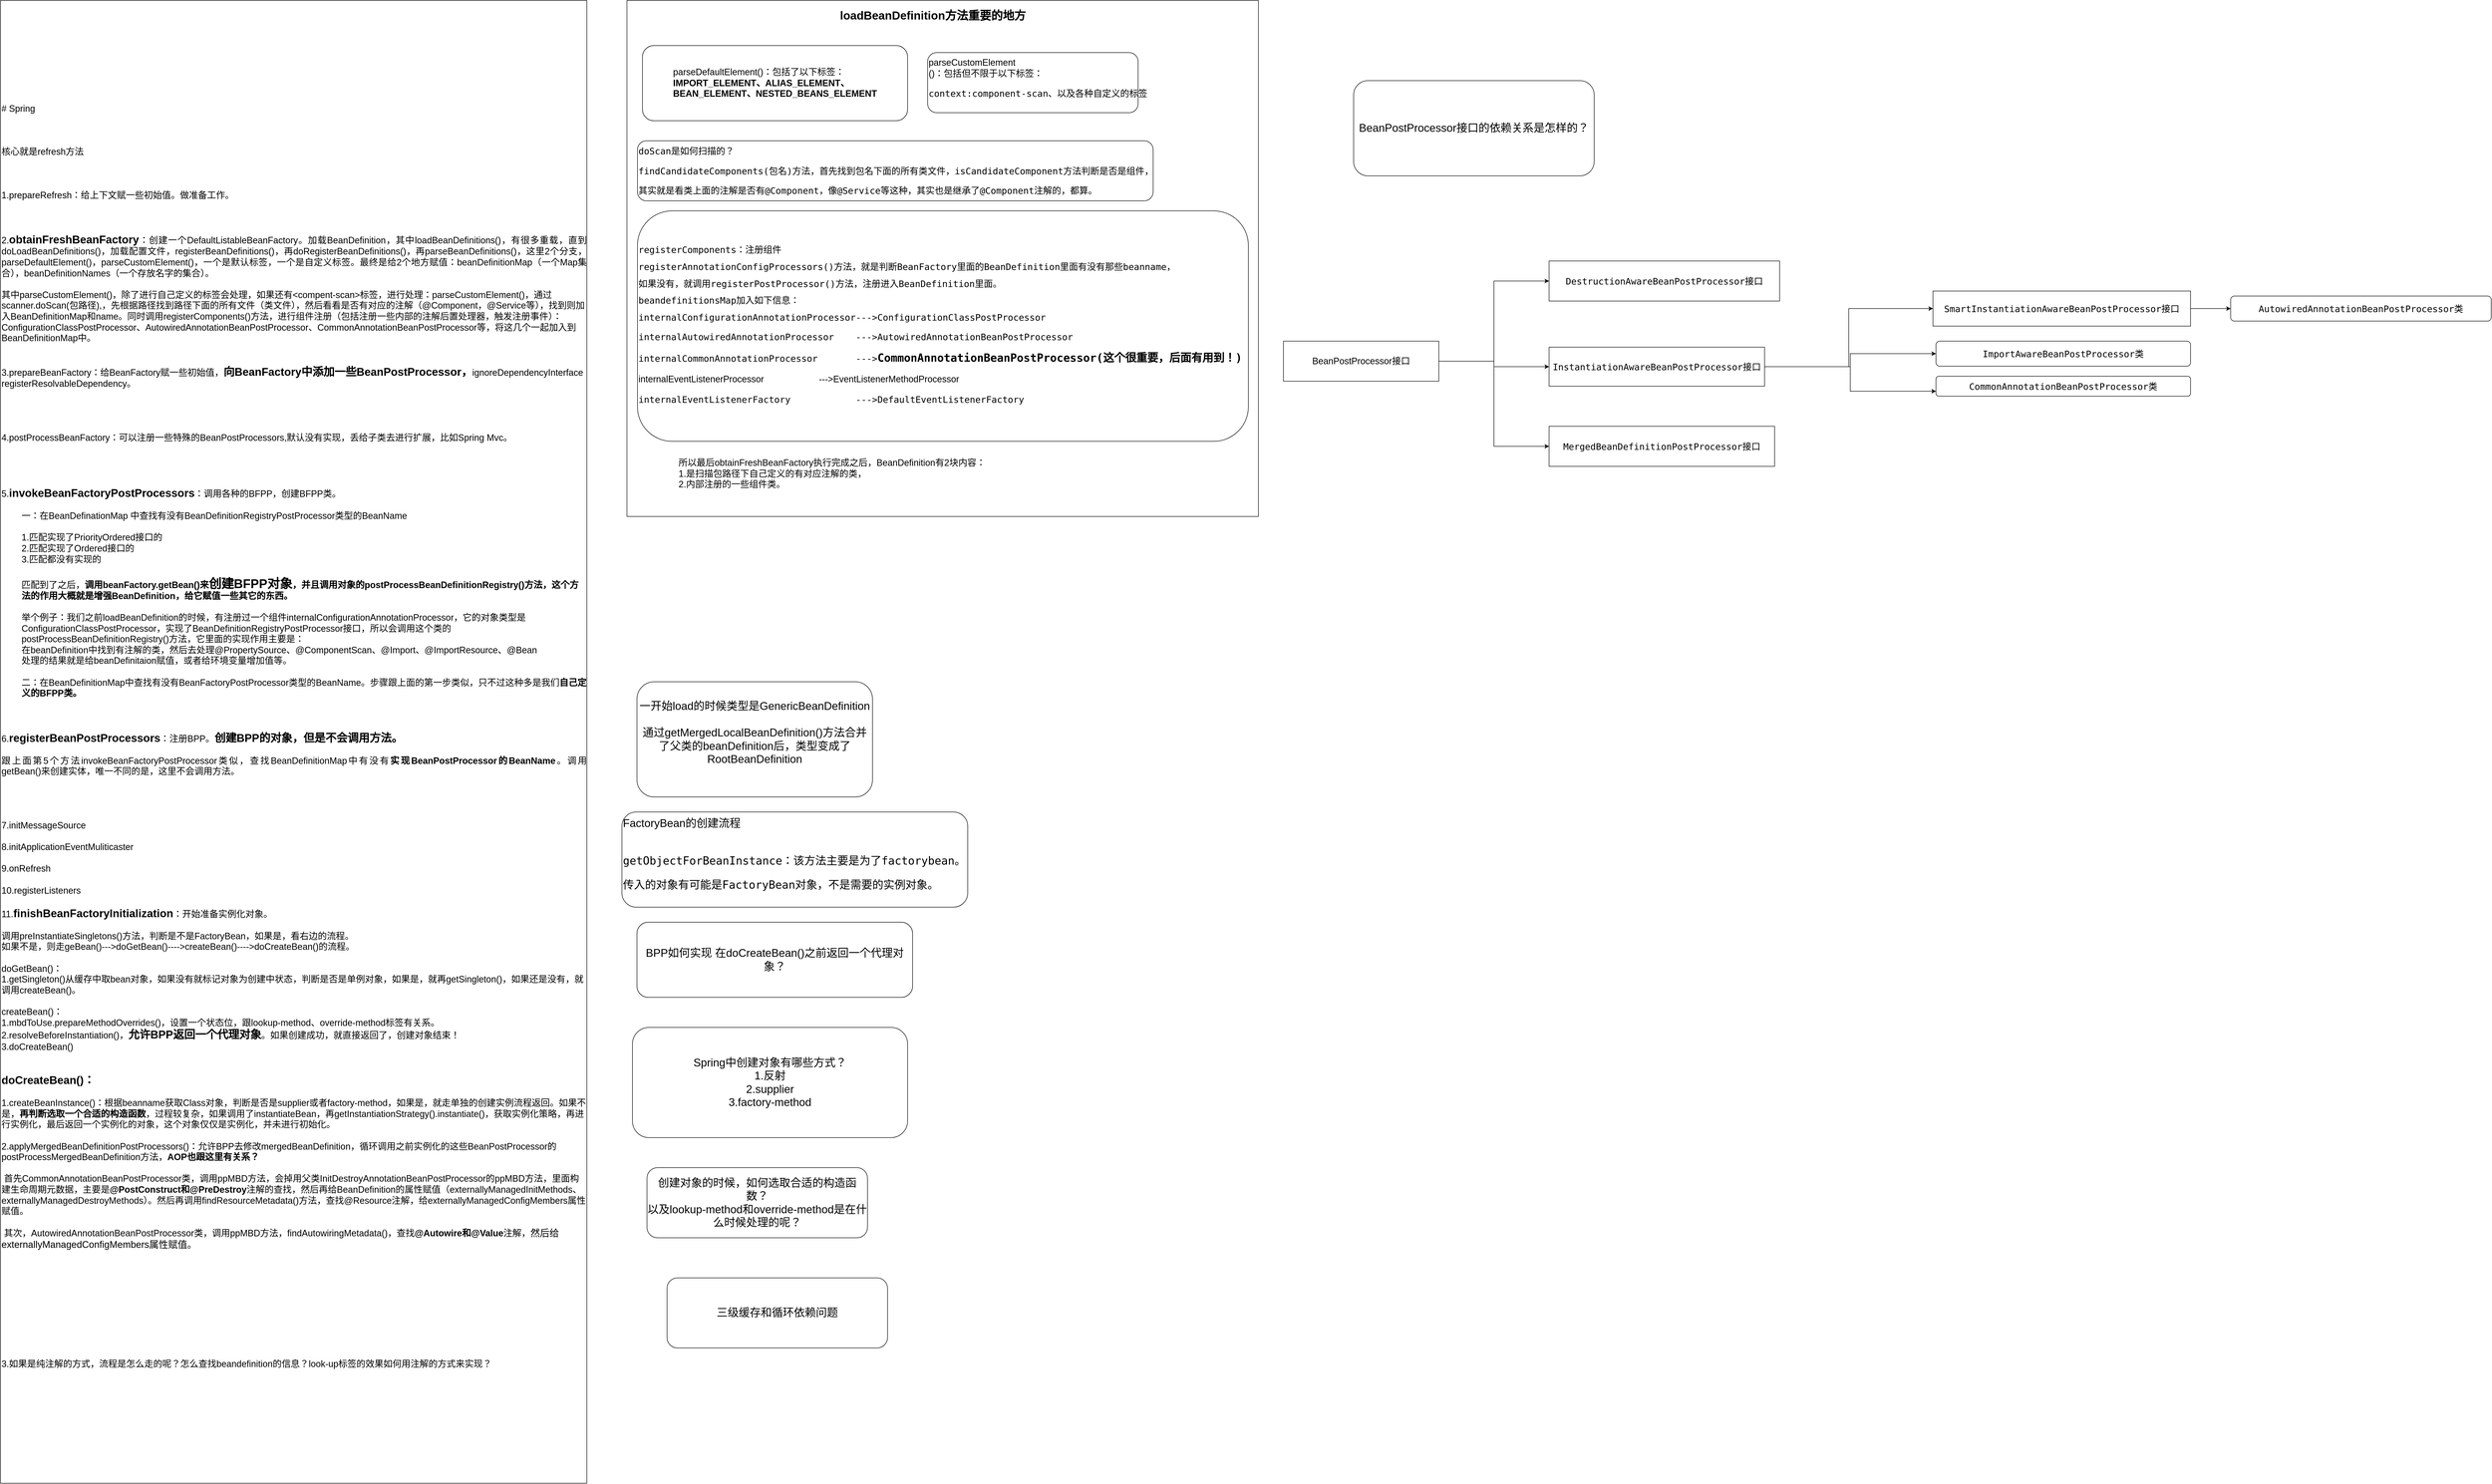 <mxfile version="21.0.10" type="github">
  <diagram name="第 1 页" id="j0T0W_XY4i96COsHRtta">
    <mxGraphModel dx="1434" dy="774" grid="1" gridSize="10" guides="1" tooltips="1" connect="1" arrows="1" fold="1" page="1" pageScale="1" pageWidth="827" pageHeight="1169" math="0" shadow="0">
      <root>
        <mxCell id="0" />
        <mxCell id="1" parent="0" />
        <mxCell id="gD5YT0Y3-eSmoMF3_J99-2" value="一开始load的时候类型是GenericBeanDefinition&lt;br&gt;&lt;br&gt;通过getMergedLocalBeanDefinition()方法合并了父类的beanDefinition后，类型变成了RootBeanDefinition&lt;br&gt;&lt;br&gt;" style="rounded=1;whiteSpace=wrap;html=1;fontSize=22;" parent="1" vertex="1">
          <mxGeometry x="1350" y="1780" width="470" height="230" as="geometry" />
        </mxCell>
        <mxCell id="wJDUlHO4tCs9Kh0-4UFC-2" value="" style="rounded=0;whiteSpace=wrap;html=1;" parent="1" vertex="1">
          <mxGeometry x="1330" y="420" width="1260" height="1030" as="geometry" />
        </mxCell>
        <mxCell id="BxTBeL077zcQ3UxvTALr-2" value="&lt;div style=&quot;text-align: justify; border-color: var(--border-color); font-size: 18px;&quot;&gt;&lt;font style=&quot;border-color: var(--border-color);&quot;&gt;# Spring&lt;/font&gt;&lt;/div&gt;&lt;div style=&quot;text-align: justify; border-color: var(--border-color); font-size: 18px;&quot;&gt;&lt;font style=&quot;border-color: var(--border-color);&quot;&gt;&lt;br style=&quot;border-color: var(--border-color);&quot;&gt;&lt;/font&gt;&lt;/div&gt;&lt;div style=&quot;text-align: justify; border-color: var(--border-color); font-size: 18px;&quot;&gt;&lt;font style=&quot;border-color: var(--border-color);&quot;&gt;&lt;br style=&quot;border-color: var(--border-color);&quot;&gt;&lt;/font&gt;&lt;/div&gt;&lt;div style=&quot;text-align: justify; border-color: var(--border-color); font-size: 18px;&quot;&gt;&lt;font style=&quot;border-color: var(--border-color);&quot;&gt;&lt;br style=&quot;border-color: var(--border-color);&quot;&gt;&lt;/font&gt;&lt;/div&gt;&lt;div style=&quot;text-align: justify; border-color: var(--border-color); font-size: 18px;&quot;&gt;&lt;font style=&quot;border-color: var(--border-color);&quot;&gt;核心就是refresh方法&lt;/font&gt;&lt;/div&gt;&lt;div style=&quot;text-align: justify; border-color: var(--border-color); font-size: 18px;&quot;&gt;&lt;font style=&quot;border-color: var(--border-color);&quot;&gt;&lt;br style=&quot;border-color: var(--border-color);&quot;&gt;&lt;/font&gt;&lt;/div&gt;&lt;div style=&quot;text-align: justify; border-color: var(--border-color); font-size: 18px;&quot;&gt;&lt;font style=&quot;border-color: var(--border-color);&quot;&gt;&lt;br style=&quot;border-color: var(--border-color);&quot;&gt;&lt;/font&gt;&lt;/div&gt;&lt;div style=&quot;text-align: justify; border-color: var(--border-color); font-size: 18px;&quot;&gt;&lt;font style=&quot;border-color: var(--border-color);&quot;&gt;&lt;br style=&quot;border-color: var(--border-color);&quot;&gt;&lt;/font&gt;&lt;/div&gt;&lt;div style=&quot;text-align: justify; border-color: var(--border-color); font-size: 18px;&quot;&gt;&lt;font style=&quot;border-color: var(--border-color);&quot;&gt;1.prepareRefresh：给上下文赋一些初始值。做准备工作。&lt;/font&gt;&lt;/div&gt;&lt;div style=&quot;text-align: justify; border-color: var(--border-color); font-size: 18px;&quot;&gt;&lt;font style=&quot;border-color: var(--border-color);&quot;&gt;&lt;br style=&quot;border-color: var(--border-color);&quot;&gt;&lt;/font&gt;&lt;/div&gt;&lt;div style=&quot;text-align: justify; border-color: var(--border-color); font-size: 18px;&quot;&gt;&lt;font style=&quot;border-color: var(--border-color);&quot;&gt;&lt;br style=&quot;border-color: var(--border-color);&quot;&gt;&lt;/font&gt;&lt;/div&gt;&lt;div style=&quot;text-align: justify; border-color: var(--border-color); font-size: 18px;&quot;&gt;&lt;font style=&quot;border-color: var(--border-color);&quot;&gt;&lt;br style=&quot;border-color: var(--border-color);&quot;&gt;&lt;/font&gt;&lt;/div&gt;&lt;div style=&quot;text-align: justify; border-color: var(--border-color);&quot;&gt;&lt;font style=&quot;border-color: var(--border-color);&quot;&gt;&lt;span style=&quot;font-size: 18px;&quot;&gt;2.&lt;/span&gt;&lt;b style=&quot;&quot;&gt;&lt;font style=&quot;font-size: 22px;&quot;&gt;obtainFreshBeanFactory&lt;/font&gt;&lt;/b&gt;&lt;span style=&quot;font-size: 18px;&quot;&gt;：创建一个DefaultListableBeanFactory。加载BeanDefinition，其中loadBeanDefinitions()，有很多重载，直到doLoadBeanDefinitions()，加载配置文件，registerBeanDefinitions()，再doRegisterBeanDefinitions()，再parseBeanDefinitions()，这里2个分支，parseDefaultElement()，parseCustomElement()，一个是默认标签，一个是自定义标签。最终是给2个地方赋值：beanDefinitionMap（一个Map集合），beanDefinitionNames（一个存放名字的集合）。&lt;/span&gt;&lt;/font&gt;&lt;/div&gt;&lt;div style=&quot;text-align: justify; border-color: var(--border-color); font-size: 18px;&quot;&gt;&lt;font style=&quot;border-color: var(--border-color);&quot;&gt;&lt;br style=&quot;border-color: var(--border-color);&quot;&gt;&lt;/font&gt;&lt;/div&gt;&lt;div style=&quot;border-color: var(--border-color); font-size: 18px;&quot;&gt;&lt;font style=&quot;font-size: 18px; border-color: var(--border-color);&quot;&gt;其中parseCustomElement()，除了进行自己定义的标签会处理，如果还有&amp;lt;compent-scan&amp;gt;标签，进行处理：parseCustomElement()，通过&lt;/font&gt;&lt;span style=&quot;font-size: 18px;&quot;&gt;scanner.doScan(包路径),，先根据路径找到路径下面的所有文件（类文件），然后看看是否有对应的注解（@Component，@Service等），找到则加入BeanDefinitionMap和name。同时调用&lt;/span&gt;&lt;span style=&quot;text-align: left;&quot;&gt;&lt;font style=&quot;font-size: 18px;&quot;&gt;registerComponents()方法，进行&lt;/font&gt;&lt;/span&gt;&lt;font style=&quot;font-size: 18px;&quot;&gt;组件注册（包括注册一些内部的注解后置处理器，触发注册事件）：&lt;/font&gt;ConfigurationClassPostProcessor、AutowiredAnnotationBeanPostProcessor、CommonAnnotationBeanPostProcessor等，将这几个一起加入到BeanDefinitionMap中。&lt;/div&gt;&lt;div style=&quot;border-color: var(--border-color); font-size: 18px;&quot;&gt;&lt;br&gt;&lt;/div&gt;&lt;div style=&quot;border-color: var(--border-color); font-size: 18px;&quot;&gt;&lt;br&gt;&lt;/div&gt;&lt;div style=&quot;border-color: var(--border-color);&quot;&gt;&lt;span style=&quot;font-size: 18px;&quot;&gt;3.&lt;/span&gt;&lt;font style=&quot;&quot;&gt;&lt;span style=&quot;font-size: 18px;&quot;&gt;prepareBeanFactory：给BeanFactory赋一些初始值，&lt;/span&gt;&lt;b style=&quot;&quot;&gt;&lt;font style=&quot;font-size: 22px;&quot;&gt;向BeanFactory中添加一些BeanPostProcessor，&lt;/font&gt;&lt;/b&gt;&lt;/font&gt;&lt;span style=&quot;font-size: 18px;&quot;&gt;ignoreDependencyInterface&lt;/span&gt;&lt;/div&gt;&lt;div style=&quot;border-color: var(--border-color); font-size: 18px;&quot;&gt;&lt;span style=&quot;&quot;&gt; &lt;/span&gt;&lt;span style=&quot;&quot;&gt; &lt;/span&gt;&lt;span style=&quot;&quot;&gt; &lt;/span&gt;&lt;span style=&quot;&quot;&gt; &lt;/span&gt;&lt;span style=&quot;&quot;&gt; &lt;/span&gt;&lt;span style=&quot;&quot;&gt; &lt;/span&gt;&lt;span style=&quot;&quot;&gt; &lt;/span&gt;&lt;span style=&quot;&quot;&gt; &lt;/span&gt;&lt;span style=&quot;&quot;&gt; &lt;/span&gt;&lt;span style=&quot;&quot;&gt; &lt;/span&gt;registerResolvableDependency。&lt;br&gt;&lt;/div&gt;&lt;div style=&quot;border-color: var(--border-color); font-size: 18px;&quot;&gt;&lt;font style=&quot;font-size: 18px;&quot;&gt;&lt;br&gt;&lt;/font&gt;&lt;/div&gt;&lt;div style=&quot;border-color: var(--border-color); font-size: 18px;&quot;&gt;&lt;font style=&quot;font-size: 18px;&quot;&gt;&lt;br&gt;&lt;/font&gt;&lt;/div&gt;&lt;div style=&quot;border-color: var(--border-color); font-size: 18px;&quot;&gt;&lt;font style=&quot;font-size: 18px;&quot;&gt;&lt;br&gt;&lt;/font&gt;&lt;/div&gt;&lt;div style=&quot;border-color: var(--border-color); font-size: 18px;&quot;&gt;&lt;font style=&quot;font-size: 18px;&quot;&gt;&lt;br&gt;&lt;/font&gt;&lt;/div&gt;&lt;div style=&quot;border-color: var(--border-color); font-size: 18px;&quot;&gt;&lt;font style=&quot;font-size: 18px;&quot;&gt;4.postProcessBeanFactory：可以注册一些特殊的BeanPostProcessors,默认没有实现，丢给子类去进行扩展，比如Spring Mvc。&lt;/font&gt;&lt;/div&gt;&lt;div style=&quot;border-color: var(--border-color); font-size: 18px;&quot;&gt;&lt;font style=&quot;font-size: 18px;&quot;&gt;&lt;br&gt;&lt;/font&gt;&lt;/div&gt;&lt;div style=&quot;border-color: var(--border-color); font-size: 18px;&quot;&gt;&lt;font style=&quot;font-size: 18px;&quot;&gt;&lt;br&gt;&lt;/font&gt;&lt;/div&gt;&lt;div style=&quot;border-color: var(--border-color); font-size: 18px;&quot;&gt;&lt;font style=&quot;font-size: 18px;&quot;&gt;&lt;br&gt;&lt;/font&gt;&lt;/div&gt;&lt;div style=&quot;border-color: var(--border-color); font-size: 18px;&quot;&gt;&lt;font style=&quot;font-size: 18px;&quot;&gt;&lt;br&gt;&lt;/font&gt;&lt;/div&gt;&lt;div style=&quot;border-color: var(--border-color);&quot;&gt;&lt;font style=&quot;&quot;&gt;&lt;span style=&quot;font-size: 18px;&quot;&gt;5.&lt;/span&gt;&lt;b style=&quot;&quot;&gt;&lt;font style=&quot;font-size: 22px;&quot;&gt;invokeBeanFactoryPostProcessors&lt;/font&gt;&lt;/b&gt;&lt;span style=&quot;font-size: 18px;&quot;&gt;：调用各种的BFPP，创建BFPP类。&lt;/span&gt;&lt;/font&gt;&lt;/div&gt;&lt;div style=&quot;border-color: var(--border-color); font-size: 18px;&quot;&gt;&lt;font style=&quot;font-size: 18px;&quot;&gt;&lt;br&gt;&lt;/font&gt;&lt;/div&gt;&lt;blockquote style=&quot;margin: 0 0 0 40px; border: none; padding: 0px;&quot;&gt;&lt;div style=&quot;border-color: var(--border-color); font-size: 18px;&quot;&gt;&lt;font style=&quot;font-size: 18px;&quot;&gt;一：在BeanDefinationMap 中查找有没有BeanDefinitionRegistryPostProcessor类型的BeanName&lt;/font&gt;&lt;/div&gt;&lt;div style=&quot;border-color: var(--border-color); font-size: 18px;&quot;&gt;&lt;font style=&quot;font-size: 18px;&quot;&gt;&lt;br&gt;&lt;/font&gt;&lt;/div&gt;&lt;div style=&quot;border-color: var(--border-color); font-size: 18px;&quot;&gt;&lt;font style=&quot;font-size: 18px;&quot;&gt;1.匹配实现了&lt;/font&gt;PriorityOrdered接口的&lt;/div&gt;&lt;div style=&quot;border-color: var(--border-color); font-size: 18px;&quot;&gt;2.匹配实现了Ordered接口的&lt;/div&gt;&lt;div style=&quot;border-color: var(--border-color); font-size: 18px;&quot;&gt;3.匹配都没有实现的&lt;/div&gt;&lt;div style=&quot;border-color: var(--border-color); font-size: 18px;&quot;&gt;&lt;br&gt;&lt;/div&gt;&lt;div style=&quot;border-color: var(--border-color);&quot;&gt;&lt;span style=&quot;font-size: 18px;&quot;&gt;匹配到了之后，&lt;/span&gt;&lt;b style=&quot;&quot;&gt;&lt;span style=&quot;font-size: 18px;&quot;&gt;调用beanFactory.getBean()来&lt;/span&gt;&lt;font style=&quot;font-size: 25px;&quot;&gt;创建BFPP对象&lt;/font&gt;&lt;span style=&quot;font-size: 18px;&quot;&gt;，并且调用对象的postProcessBeanDefinitionRegistry()方法，这个方法的作用大概就是增强BeanDefinition，给它赋值一些其它的东西。&lt;/span&gt;&lt;/b&gt;&lt;/div&gt;&lt;div style=&quot;border-color: var(--border-color); font-size: 18px;&quot;&gt;&lt;font style=&quot;font-size: 18px;&quot;&gt;&lt;br&gt;&lt;/font&gt;&lt;/div&gt;&lt;div style=&quot;border-color: var(--border-color); font-size: 18px;&quot;&gt;&lt;font style=&quot;font-size: 18px;&quot;&gt;举个例子：我们之前loadBeanDefinition的时候，有注册过一个组件&lt;/font&gt;internalConfigurationAnnotationProcessor，它的对象类型是ConfigurationClassPostProcessor，实现了BeanDefinitionRegistryPostProcessor接口，所以会调用这个类的postProcessBeanDefinitionRegistry()方法，它里面的实现作用主要是：&lt;/div&gt;&lt;div style=&quot;border-color: var(--border-color); font-size: 18px;&quot;&gt;在beanDefinition中找到有注解的类，然后去处理@PropertySource、@ComponentScan、@Import、@ImportResource、@Bean&lt;/div&gt;&lt;div style=&quot;border-color: var(--border-color); font-size: 18px;&quot;&gt;处理的结果就是给beanDefinitaion赋值，或者给环境变量增加值等。&lt;/div&gt;&lt;div style=&quot;border-color: var(--border-color); font-size: 18px;&quot;&gt;&lt;br&gt;&lt;/div&gt;&lt;div style=&quot;border-color: var(--border-color); font-size: 18px;&quot;&gt;二：在BeanDefinitionMap中查找有没有BeanFactoryPostProcessor类型的BeanName。步骤跟上面的第一步类似，只不过这种多是我们&lt;b&gt;自己定义的BFPP类。&lt;/b&gt;&lt;/div&gt;&lt;/blockquote&gt;&lt;div style=&quot;border-color: var(--border-color); font-size: 18px;&quot;&gt;&lt;br&gt;&lt;/div&gt;&lt;div style=&quot;text-align: justify; border-color: var(--border-color); font-size: 18px;&quot;&gt;&lt;font style=&quot;border-color: var(--border-color);&quot;&gt;&lt;br style=&quot;border-color: var(--border-color);&quot;&gt;&lt;/font&gt;&lt;/div&gt;&lt;div style=&quot;text-align: justify; border-color: var(--border-color); font-size: 18px;&quot;&gt;&lt;font style=&quot;border-color: var(--border-color);&quot;&gt;&lt;br&gt;&lt;/font&gt;&lt;/div&gt;&lt;div style=&quot;text-align: justify; border-color: var(--border-color);&quot;&gt;&lt;font style=&quot;font-size: 18px; border-color: var(--border-color);&quot;&gt;6.&lt;/font&gt;&lt;b style=&quot;&quot;&gt;&lt;font style=&quot;font-size: 22px;&quot;&gt;registerBeanPostProcessors&lt;/font&gt;&lt;/b&gt;&lt;span style=&quot;font-size: 18px;&quot;&gt;：注册BPP。&lt;/span&gt;&lt;b style=&quot;&quot;&gt;&lt;font style=&quot;font-size: 22px;&quot;&gt;创建BPP的对象，但是不会调用方法。&lt;/font&gt;&lt;/b&gt;&lt;/div&gt;&lt;div style=&quot;text-align: justify; border-color: var(--border-color); font-size: 18px;&quot;&gt;&lt;span style=&quot;&quot;&gt; &lt;/span&gt;&lt;br&gt;&lt;/div&gt;&lt;div style=&quot;text-align: justify; border-color: var(--border-color); font-size: 18px;&quot;&gt;&lt;span style=&quot;&quot;&gt; &lt;/span&gt;&lt;span style=&quot;&quot;&gt; &lt;/span&gt;跟上面第5个方法invokeBeanFactoryPostProcessor类似，查找BeanDefinitionMap中有没有&lt;b&gt;实现BeanPostProcessor的BeanName&lt;/b&gt;。调用getBean()来创建实体，唯一不同的是，这里不会调用方法。&lt;br&gt;&lt;/div&gt;&lt;div style=&quot;text-align: justify; border-color: var(--border-color); font-size: 18px;&quot;&gt;&lt;br&gt;&lt;/div&gt;&lt;div style=&quot;text-align: justify; border-color: var(--border-color); font-size: 18px;&quot;&gt;&lt;br&gt;&lt;/div&gt;&lt;div style=&quot;text-align: justify; border-color: var(--border-color); font-size: 18px;&quot;&gt;&lt;br&gt;&lt;/div&gt;&lt;div style=&quot;text-align: justify; border-color: var(--border-color); font-size: 18px;&quot;&gt;&lt;br&gt;&lt;/div&gt;&lt;div style=&quot;border-color: var(--border-color);&quot;&gt;&lt;span style=&quot;font-size: 18px;&quot;&gt;7.&lt;/span&gt;&lt;span style=&quot;text-align: left;&quot;&gt;&lt;font style=&quot;font-size: 18px;&quot;&gt;initMessageSource&lt;/font&gt;&lt;/span&gt;&lt;/div&gt;&lt;div style=&quot;border-color: var(--border-color);&quot;&gt;&lt;span style=&quot;text-align: left;&quot;&gt;&lt;font style=&quot;font-size: 18px;&quot;&gt;&lt;br&gt;&lt;/font&gt;&lt;/span&gt;&lt;/div&gt;&lt;div style=&quot;border-color: var(--border-color);&quot;&gt;&lt;span style=&quot;text-align: left;&quot;&gt;&lt;font style=&quot;font-size: 18px;&quot;&gt;8.initApplicationEventMuliticaster&lt;/font&gt;&lt;/span&gt;&lt;/div&gt;&lt;div style=&quot;border-color: var(--border-color);&quot;&gt;&lt;span style=&quot;text-align: left;&quot;&gt;&lt;font style=&quot;font-size: 18px;&quot;&gt;&lt;br&gt;&lt;/font&gt;&lt;/span&gt;&lt;/div&gt;&lt;div style=&quot;border-color: var(--border-color);&quot;&gt;&lt;span style=&quot;text-align: left;&quot;&gt;&lt;font style=&quot;font-size: 18px;&quot;&gt;9.onRefresh&lt;/font&gt;&lt;/span&gt;&lt;/div&gt;&lt;div style=&quot;border-color: var(--border-color);&quot;&gt;&lt;span style=&quot;text-align: left;&quot;&gt;&lt;font style=&quot;font-size: 18px;&quot;&gt;&lt;br&gt;&lt;/font&gt;&lt;/span&gt;&lt;/div&gt;&lt;div style=&quot;border-color: var(--border-color);&quot;&gt;&lt;span style=&quot;text-align: left;&quot;&gt;&lt;font style=&quot;font-size: 18px;&quot;&gt;10.registerListeners&lt;/font&gt;&lt;/span&gt;&lt;/div&gt;&lt;div style=&quot;border-color: var(--border-color);&quot;&gt;&lt;span style=&quot;text-align: left;&quot;&gt;&lt;font style=&quot;font-size: 18px;&quot;&gt;&lt;br&gt;&lt;/font&gt;&lt;/span&gt;&lt;/div&gt;&lt;div style=&quot;border-color: var(--border-color);&quot;&gt;&lt;span style=&quot;text-align: left;&quot;&gt;&lt;font style=&quot;&quot;&gt;&lt;span style=&quot;font-size: 18px;&quot;&gt;11.&lt;/span&gt;&lt;b style=&quot;&quot;&gt;&lt;font style=&quot;font-size: 22px;&quot;&gt;finishBeanFactoryInitialization&lt;/font&gt;&lt;/b&gt;&lt;span style=&quot;font-size: 18px;&quot;&gt;：开始准备实例化对象。&lt;/span&gt;&lt;/font&gt;&lt;/span&gt;&lt;/div&gt;&lt;div style=&quot;border-color: var(--border-color);&quot;&gt;&lt;span style=&quot;text-align: left;&quot;&gt;&lt;font style=&quot;&quot;&gt;&lt;span style=&quot;font-size: 18px;&quot;&gt;&lt;br&gt;&lt;/span&gt;&lt;/font&gt;&lt;/span&gt;&lt;/div&gt;&lt;div style=&quot;border-color: var(--border-color);&quot;&gt;&lt;span style=&quot;text-align: left;&quot;&gt;&lt;font style=&quot;&quot;&gt;&lt;span style=&quot;font-size: 18px;&quot;&gt;&lt;span style=&quot;&quot;&gt; &lt;/span&gt;&lt;span style=&quot;&quot;&gt; &lt;/span&gt;调用preInstantiateSingletons()方法，判断是不是FactoryBean，如果是，看右边的流程。&lt;br&gt;&lt;/span&gt;&lt;/font&gt;&lt;/span&gt;&lt;/div&gt;&lt;div style=&quot;border-color: var(--border-color);&quot;&gt;&lt;span style=&quot;text-align: left;&quot;&gt;&lt;font style=&quot;&quot;&gt;&lt;span style=&quot;font-size: 18px;&quot;&gt;&lt;span style=&quot;&quot;&gt; &lt;/span&gt;如果不是，则走geBean()---&amp;gt;doGetBean()----&amp;gt;createBean()----&amp;gt;doCreateBean()的流程。&lt;br&gt;&lt;/span&gt;&lt;/font&gt;&lt;/span&gt;&lt;/div&gt;&lt;div style=&quot;border-color: var(--border-color);&quot;&gt;&lt;span style=&quot;text-align: left;&quot;&gt;&lt;font style=&quot;&quot;&gt;&lt;span style=&quot;font-size: 18px;&quot;&gt;&lt;br&gt;&lt;/span&gt;&lt;/font&gt;&lt;/span&gt;&lt;/div&gt;&lt;div style=&quot;border-color: var(--border-color);&quot;&gt;&lt;span style=&quot;text-align: left;&quot;&gt;&lt;font style=&quot;&quot;&gt;&lt;span style=&quot;font-size: 18px;&quot;&gt;&lt;span style=&quot;&quot;&gt; &lt;/span&gt;&lt;span style=&quot;&quot;&gt; &lt;/span&gt;doGetBean()：&lt;br&gt;&lt;/span&gt;&lt;/font&gt;&lt;/span&gt;&lt;/div&gt;&lt;div style=&quot;border-color: var(--border-color);&quot;&gt;&lt;span style=&quot;text-align: left;&quot;&gt;&lt;font style=&quot;&quot;&gt;&lt;span style=&quot;font-size: 18px;&quot;&gt;&lt;span style=&quot;&quot;&gt; &lt;/span&gt;&lt;span style=&quot;&quot;&gt; &lt;/span&gt;1.getSingleton()从缓存中取bean对象，如果没有就标记对象为创建中状态，判断是否是单例对象，如果是，就再getSingleton()，如果还是没有，就调用createBean()。&lt;br&gt;&lt;/span&gt;&lt;/font&gt;&lt;/span&gt;&lt;/div&gt;&lt;div style=&quot;border-color: var(--border-color);&quot;&gt;&lt;span style=&quot;text-align: left;&quot;&gt;&lt;font style=&quot;&quot;&gt;&lt;span style=&quot;font-size: 18px;&quot;&gt;&lt;br&gt;&lt;/span&gt;&lt;/font&gt;&lt;/span&gt;&lt;/div&gt;&lt;div style=&quot;border-color: var(--border-color);&quot;&gt;&lt;span style=&quot;text-align: left;&quot;&gt;&lt;font style=&quot;&quot;&gt;&lt;span style=&quot;font-size: 18px;&quot;&gt;&lt;span style=&quot;&quot;&gt; &lt;/span&gt;createBean()：&lt;br&gt;&lt;/span&gt;&lt;/font&gt;&lt;/span&gt;&lt;/div&gt;&lt;div style=&quot;border-color: var(--border-color);&quot;&gt;&lt;span style=&quot;text-align: left;&quot;&gt;&lt;font style=&quot;&quot;&gt;&lt;span style=&quot;font-size: 18px;&quot;&gt;&lt;span style=&quot;&quot;&gt; &lt;/span&gt;1.mbdToUse.prepareMethodOverrides()，设置一个状态位，跟lookup-method、override-method标签有关系。&lt;br&gt;&lt;/span&gt;&lt;/font&gt;&lt;/span&gt;&lt;/div&gt;&lt;div style=&quot;border-color: var(--border-color);&quot;&gt;&lt;span style=&quot;text-align: left;&quot;&gt;&lt;font style=&quot;&quot;&gt;&lt;span style=&quot;font-size: 18px;&quot;&gt; &lt;/span&gt;&lt;span style=&quot;font-size: 18px;&quot;&gt;2.resolveBeforeInstantiation()，&lt;/span&gt;&lt;b style=&quot;&quot;&gt;&lt;font style=&quot;font-size: 22px;&quot;&gt;允许BPP返回一个代理对象&lt;/font&gt;&lt;/b&gt;&lt;span style=&quot;font-size: 18px;&quot;&gt;。如果创建成功，就直接返回了，创建对象结束！&lt;/span&gt;&lt;br&gt;&lt;/font&gt;&lt;/span&gt;&lt;/div&gt;&lt;div style=&quot;border-color: var(--border-color);&quot;&gt;&lt;span style=&quot;text-align: left;&quot;&gt;&lt;font style=&quot;&quot;&gt;&lt;span style=&quot;font-size: 18px;&quot;&gt;&lt;span style=&quot;&quot;&gt; &lt;/span&gt;3.doCreateBean()&lt;br&gt;&lt;/span&gt;&lt;/font&gt;&lt;/span&gt;&lt;/div&gt;&lt;div style=&quot;border-color: var(--border-color);&quot;&gt;&lt;span style=&quot;text-align: left;&quot;&gt;&lt;font style=&quot;&quot;&gt;&lt;span style=&quot;font-size: 18px;&quot;&gt;&lt;br&gt;&lt;/span&gt;&lt;/font&gt;&lt;/span&gt;&lt;/div&gt;&lt;div style=&quot;border-color: var(--border-color);&quot;&gt;&lt;span style=&quot;text-align: left;&quot;&gt;&lt;font style=&quot;&quot;&gt;&lt;span style=&quot;font-size: 18px;&quot;&gt;&lt;br&gt;&lt;/span&gt;&lt;/font&gt;&lt;/span&gt;&lt;/div&gt;&lt;div style=&quot;border-color: var(--border-color);&quot;&gt;&lt;span style=&quot;text-align: left;&quot;&gt;&lt;font style=&quot;&quot;&gt;&lt;span style=&quot;font-size: 18px;&quot;&gt; &lt;/span&gt;&lt;b style=&quot;&quot;&gt;&lt;font style=&quot;font-size: 22px;&quot;&gt;doCreateBean()：&lt;/font&gt;&lt;/b&gt;&lt;br&gt;&lt;/font&gt;&lt;/span&gt;&lt;/div&gt;&lt;div style=&quot;border-color: var(--border-color);&quot;&gt;&lt;span style=&quot;text-align: left;&quot;&gt;&lt;font style=&quot;&quot;&gt;&lt;span style=&quot;font-size: 18px;&quot;&gt;&lt;br&gt;&lt;/span&gt;&lt;/font&gt;&lt;/span&gt;&lt;/div&gt;&lt;div style=&quot;border-color: var(--border-color);&quot;&gt;&lt;span style=&quot;text-align: left;&quot;&gt;&lt;font style=&quot;&quot;&gt;&lt;span style=&quot;font-size: 18px;&quot;&gt;&lt;span style=&quot;&quot;&gt; &lt;/span&gt;1.createBeanInstance()：根据beanname获取Class对象，判断是否是supplier或者factory-method，如果是，就走单独的创建实例流程返回。如果不是，&lt;b&gt;再判断选取一个合适的构造函数&lt;/b&gt;，过程较复杂，如果调用了instantiateBean，再getInstantiationStrategy().instantiate()，获取实例化策略，再进行实例化，最后返回一个实例化的对象，这个对象仅仅是实例化，并未进行初始化。&lt;/span&gt;&lt;/font&gt;&lt;/span&gt;&lt;span style=&quot;text-align: left;&quot;&gt;&lt;font style=&quot;&quot;&gt;&lt;span style=&quot;font-size: 18px;&quot;&gt;&lt;br&gt;&lt;/span&gt;&lt;/font&gt;&lt;/span&gt;&lt;/div&gt;&lt;div style=&quot;text-align: justify; border-color: var(--border-color); font-size: 18px;&quot;&gt;&lt;font style=&quot;border-color: var(--border-color);&quot;&gt;&lt;br&gt;&lt;/font&gt;&lt;/div&gt;&lt;div style=&quot;border-color: var(--border-color);&quot;&gt;&lt;span style=&quot;font-size: 18px;&quot;&gt;&lt;font style=&quot;border-color: var(--border-color);&quot;&gt;2.&lt;/font&gt;applyMergedBeanDefinitionPostProcessors()：&lt;/span&gt;&lt;font style=&quot;font-size: 18px;&quot;&gt;允许BPP去修改mergedBeanDefinition，&lt;/font&gt;&lt;font style=&quot;font-size: 18px; background-color: initial; border-color: var(--border-color);&quot;&gt;循环调用之前实例化的这些BeanPostProcessor的&lt;/font&gt;&lt;span style=&quot;font-size: 18px; background-color: initial;&quot;&gt;postProcessMergedBeanDefinition方法，&lt;b&gt;AOP也跟这里有关系？&lt;/b&gt;&lt;/span&gt;&lt;/div&gt;&lt;div style=&quot;border-color: var(--border-color);&quot;&gt;&lt;span style=&quot;font-size: 18px; background-color: initial;&quot;&gt;&amp;nbsp;&lt;/span&gt;&lt;/div&gt;&lt;div style=&quot;border-color: var(--border-color); font-size: 18px;&quot;&gt;&lt;span style=&quot;&quot;&gt;	&lt;/span&gt;&lt;span style=&quot;&quot;&gt;	&lt;/span&gt;&lt;span style=&quot;&quot;&gt;	&lt;/span&gt;&lt;span style=&quot;&quot;&gt;	&lt;/span&gt;&lt;span style=&quot;&quot;&gt;	&lt;/span&gt;&lt;span style=&quot;&quot;&gt;	&lt;/span&gt;&lt;span style=&quot;white-space: pre;&quot;&gt;	&lt;/span&gt;首先CommonAnnotationBeanPostProcessor类，调用ppMBD方法，会掉用父类InitDestroyAnnotationBeanPostProcessor的ppMBD方法，里面构建生命周期元数据，主要是&lt;b&gt;@PostConstruct和@PreDestroy&lt;/b&gt;注解的查找，然后再给BeanDefinition的属性赋值（externallyManagedInitMethods、externallyManagedDestroyMethods）。然后再调用findResourceMetadata()方法，查找@Resource注解，给externallyManagedConfigMembers属性赋值。&lt;span style=&quot;font-size: 18px; background-color: initial;&quot;&gt;&lt;br&gt;&lt;/span&gt;&lt;/div&gt;&lt;div style=&quot;border-color: var(--border-color); font-size: 18px;&quot;&gt;&lt;span style=&quot;background-color: initial;&quot;&gt;&lt;br&gt;&lt;/span&gt;&lt;/div&gt;&lt;div style=&quot;border-color: var(--border-color); font-size: 18px;&quot;&gt;&lt;span style=&quot;background-color: initial;&quot;&gt;&lt;span style=&quot;white-space: pre;&quot;&gt;	&lt;/span&gt;其次，AutowiredAnnotationBeanPostProcessor类，调用ppMBD方法，findAutowiringMetadata()，查找&lt;b&gt;@Autowire和@Value&lt;/b&gt;注解，&lt;/span&gt;&lt;font style=&quot;font-size: 19px; background-color: initial;&quot;&gt;然后给&lt;/font&gt;&lt;br&gt;&lt;/div&gt;&lt;font style=&quot;font-size: 19px;&quot;&gt;externallyManagedConfigMembers属性赋值。&lt;/font&gt;&lt;br&gt;&lt;div style=&quot;text-align: justify; border-color: var(--border-color); font-size: 18px;&quot;&gt;&lt;font style=&quot;border-color: var(--border-color);&quot;&gt;&lt;br style=&quot;border-color: var(--border-color);&quot;&gt;&lt;/font&gt;&lt;/div&gt;&lt;div style=&quot;text-align: justify; border-color: var(--border-color); font-size: 18px;&quot;&gt;&lt;font style=&quot;border-color: var(--border-color);&quot;&gt;&lt;br style=&quot;border-color: var(--border-color);&quot;&gt;&lt;/font&gt;&lt;/div&gt;&lt;div style=&quot;text-align: justify; border-color: var(--border-color); font-size: 18px;&quot;&gt;&lt;font style=&quot;border-color: var(--border-color);&quot;&gt;&lt;br&gt;&lt;/font&gt;&lt;/div&gt;&lt;div style=&quot;text-align: justify; border-color: var(--border-color); font-size: 18px;&quot;&gt;&lt;font style=&quot;border-color: var(--border-color);&quot;&gt;&lt;br&gt;&lt;/font&gt;&lt;/div&gt;&lt;div style=&quot;text-align: justify; border-color: var(--border-color); font-size: 18px;&quot;&gt;&lt;font style=&quot;border-color: var(--border-color);&quot;&gt;&lt;br&gt;&lt;/font&gt;&lt;/div&gt;&lt;div style=&quot;text-align: justify; border-color: var(--border-color); font-size: 18px;&quot;&gt;&lt;font style=&quot;border-color: var(--border-color);&quot;&gt;&lt;br&gt;&lt;/font&gt;&lt;/div&gt;&lt;div style=&quot;text-align: justify; border-color: var(--border-color); font-size: 18px;&quot;&gt;&lt;font style=&quot;border-color: var(--border-color);&quot;&gt;&lt;br&gt;&lt;/font&gt;&lt;/div&gt;&lt;div style=&quot;text-align: justify; border-color: var(--border-color); font-size: 18px;&quot;&gt;&lt;font style=&quot;border-color: var(--border-color);&quot;&gt;&lt;br&gt;&lt;/font&gt;&lt;/div&gt;&lt;div style=&quot;text-align: justify; border-color: var(--border-color); font-size: 18px;&quot;&gt;&lt;font style=&quot;border-color: var(--border-color);&quot;&gt;&lt;br&gt;&lt;/font&gt;&lt;/div&gt;&lt;div style=&quot;text-align: justify; border-color: var(--border-color); font-size: 18px;&quot;&gt;&lt;font style=&quot;border-color: var(--border-color);&quot;&gt;&lt;br&gt;&lt;/font&gt;&lt;/div&gt;&lt;div style=&quot;text-align: justify; border-color: var(--border-color); font-size: 18px;&quot;&gt;&lt;font style=&quot;border-color: var(--border-color);&quot;&gt;3.如果是纯注解的方式，流程是怎么走的呢？怎么查找beandefinition的信息？look-up标签的效果如何用注解的方式来实现？&lt;/font&gt;&lt;/div&gt;&lt;div style=&quot;text-align: justify; border-color: var(--border-color); font-size: 18px;&quot;&gt;&lt;br style=&quot;border-color: var(--border-color);&quot;&gt;&lt;/div&gt;" style="rounded=0;whiteSpace=wrap;html=1;align=left;" parent="1" vertex="1">
          <mxGeometry x="80" y="420" width="1170" height="2960" as="geometry" />
        </mxCell>
        <mxCell id="3Tz9ayiB8aLOj15XIJGB-1" value="&lt;div style=&quot;text-align: left;&quot;&gt;&lt;span style=&quot;font-size: 18px; background-color: initial;&quot;&gt;parseDefaultElement()：包括了以下标签：&lt;/span&gt;&lt;/div&gt;&lt;div style=&quot;text-align: left;&quot;&gt;&lt;b&gt;&lt;span style=&quot;font-size: 18px; background-color: initial;&quot;&gt;IMPORT_ELEMENT、&lt;/span&gt;&lt;span style=&quot;font-size: 18px; background-color: initial;&quot;&gt;ALIAS_ELEMENT、&lt;/span&gt;&lt;/b&gt;&lt;/div&gt;&lt;div style=&quot;text-align: left;&quot;&gt;&lt;b&gt;&lt;span style=&quot;font-size: 18px; background-color: initial;&quot;&gt;BEAN_ELEMENT、&lt;/span&gt;&lt;span style=&quot;font-size: 18px; background-color: initial;&quot;&gt;NESTED_BEANS_ELEMENT&lt;/span&gt;&lt;/b&gt;&lt;/div&gt;" style="rounded=1;whiteSpace=wrap;html=1;" parent="1" vertex="1">
          <mxGeometry x="1361" y="510" width="529" height="150" as="geometry" />
        </mxCell>
        <mxCell id="3Tz9ayiB8aLOj15XIJGB-2" value="&lt;pre style=&quot;font-size: 18px;&quot;&gt;&lt;font style=&quot;font-size: 18px;&quot;&gt;doScan是如何扫描的？&lt;/font&gt;&lt;/pre&gt;&lt;pre style=&quot;font-size: 18px;&quot;&gt;&lt;font style=&quot;font-size: 18px;&quot;&gt;findCandidateComponents(包名)方法，&lt;/font&gt;首先找到包名下面的所有类文件，isCandidateComponent方法判断是否是组件，&lt;/pre&gt;&lt;pre style=&quot;font-size: 18px;&quot;&gt;其实就是看类上面的注解是否有@Component，像@Service等这种，其实也是继承了@Component注解的，都算。&lt;/pre&gt;" style="rounded=1;whiteSpace=wrap;html=1;align=left;" parent="1" vertex="1">
          <mxGeometry x="1351" y="700" width="1029" height="120" as="geometry" />
        </mxCell>
        <mxCell id="3Tz9ayiB8aLOj15XIJGB-3" value="&lt;pre style=&quot;&quot;&gt;&lt;font style=&quot;font-size: 18px;&quot;&gt;registerComponents：注册组件&lt;/font&gt;&lt;/pre&gt;&lt;pre style=&quot;&quot;&gt;&lt;pre style=&quot;&quot;&gt;&lt;font style=&quot;font-size: 18px;&quot;&gt;registerAnnotationConfigProcessors()方法，就是判断BeanFactory里面的BeanDefinition里面有没有那些beanname，&lt;/font&gt;&lt;/pre&gt;&lt;pre style=&quot;&quot;&gt;&lt;font style=&quot;font-size: 18px;&quot;&gt;如果没有，就调用registerPostProcessor()方法，注册进入BeanDefinition里面。&lt;/font&gt;&lt;/pre&gt;&lt;pre style=&quot;&quot;&gt;&lt;font style=&quot;font-size: 18px;&quot;&gt;beandefinitionsMap加入如下信息：&lt;/font&gt;&lt;/pre&gt;&lt;pre style=&quot;&quot;&gt;&lt;font style=&quot;&quot;&gt;&lt;font style=&quot;font-size: 18px;&quot;&gt;internalConfigurationAnnotationProcessor---&amp;gt;ConfigurationClassPostProcessor&lt;/font&gt;&lt;br&gt;&lt;/font&gt;&lt;/pre&gt;&lt;pre style=&quot;&quot;&gt;&lt;pre style=&quot;font-size: 18px;&quot;&gt;&lt;font style=&quot;font-size: 18px;&quot;&gt;internalAutowiredAnnotationProcessor    ---&amp;gt;&lt;/font&gt;&lt;font style=&quot;font-size: 18px;&quot;&gt;AutowiredAnnotationBeanPostProcessor&lt;/font&gt;&lt;span style=&quot;font-size: 13px;&quot;&gt;    &lt;/span&gt;&lt;/pre&gt;&lt;pre style=&quot;&quot;&gt;&lt;pre style=&quot;&quot;&gt;&lt;span style=&quot;font-size: 18px;&quot;&gt;internalCommonAnnotationProcessor       ---&amp;gt;&lt;/span&gt;&lt;b style=&quot;&quot;&gt;&lt;font style=&quot;font-size: 22px;&quot;&gt;CommonAnnotationBeanPostProcessor(这个很重要，后面有用到！)&lt;/font&gt;&lt;/b&gt;&lt;/pre&gt;&lt;pre style=&quot;font-size: 18px;&quot;&gt;&lt;pre style=&quot;&quot;&gt;&lt;span style=&quot;background-color: initial; font-family: Helvetica; white-space: normal;&quot;&gt;internalEventListenerProcessor&amp;nbsp; &amp;nbsp; &amp;nbsp; &amp;nbsp; &amp;nbsp; &amp;nbsp; &amp;nbsp; &amp;nbsp; &amp;nbsp; &amp;nbsp; &amp;nbsp; ---&amp;gt;EventListenerMethodProcessor&lt;/span&gt;&lt;br&gt;&lt;/pre&gt;&lt;pre style=&quot;&quot;&gt;internalEventListenerFactory            ---&amp;gt;DefaultEventListenerFactory&lt;/pre&gt;&lt;/pre&gt;&lt;/pre&gt;&lt;/pre&gt;&lt;/pre&gt;" style="rounded=1;whiteSpace=wrap;html=1;align=left;" parent="1" vertex="1">
          <mxGeometry x="1351" y="840" width="1219" height="460" as="geometry" />
        </mxCell>
        <mxCell id="3Tz9ayiB8aLOj15XIJGB-4" value="&lt;font style=&quot;font-size: 18px;&quot;&gt;parseCustomElement&lt;/font&gt;&lt;div style=&quot;font-size: 18px;&quot;&gt;&lt;font style=&quot;font-size: 18px;&quot;&gt;()：包括但不限于以下标签：&lt;/font&gt;&lt;/div&gt;&lt;div style=&quot;font-size: 18px;&quot;&gt;&lt;pre style=&quot;&quot;&gt;&lt;font style=&quot;font-size: 18px;&quot;&gt;context:component-scan、以及各种自定义的标签&lt;/font&gt;&lt;/pre&gt;&lt;/div&gt;" style="rounded=1;whiteSpace=wrap;html=1;align=left;" parent="1" vertex="1">
          <mxGeometry x="1930" y="524" width="420" height="120" as="geometry" />
        </mxCell>
        <mxCell id="wJDUlHO4tCs9Kh0-4UFC-3" value="&lt;b&gt;loadBeanDefinition方法重要的地方&lt;/b&gt;" style="text;html=1;strokeColor=none;fillColor=none;align=center;verticalAlign=middle;whiteSpace=wrap;rounded=0;fontSize=23;" parent="1" vertex="1">
          <mxGeometry x="1731" y="440" width="419" height="20" as="geometry" />
        </mxCell>
        <mxCell id="wJDUlHO4tCs9Kh0-4UFC-4" value="&lt;font style=&quot;font-size: 18px;&quot;&gt;所以最后obtainFreshBeanFactory执行完成之后，BeanDefinition有2块内容：&lt;br&gt;1.是扫描包路径下自己定义的有对应注解的类，&lt;br&gt;&lt;div style=&quot;&quot;&gt;&lt;span style=&quot;background-color: initial;&quot;&gt;2.内部注册的一些组件类。&lt;/span&gt;&lt;/div&gt;&lt;/font&gt;" style="text;html=1;strokeColor=none;fillColor=none;align=left;verticalAlign=middle;whiteSpace=wrap;rounded=0;" parent="1" vertex="1">
          <mxGeometry x="1431" y="1320" width="680" height="90" as="geometry" />
        </mxCell>
        <mxCell id="gD5YT0Y3-eSmoMF3_J99-1" value="BeanPostProcessor接口的依赖关系是怎样的？" style="rounded=1;whiteSpace=wrap;html=1;fontSize=22;" parent="1" vertex="1">
          <mxGeometry x="2780" y="580" width="480" height="190" as="geometry" />
        </mxCell>
        <mxCell id="gD5YT0Y3-eSmoMF3_J99-4" value="FactoryBean的创建流程&lt;br&gt;&lt;br&gt;&lt;pre style=&quot;&quot;&gt;getObjectForBeanInstance：该方法主要是为了factorybean。&lt;/pre&gt;&lt;pre style=&quot;&quot;&gt;传入的对象有可能是FactoryBean对象，不是需要的实例对象。&lt;/pre&gt;" style="rounded=1;whiteSpace=wrap;html=1;fontSize=22;align=left;" parent="1" vertex="1">
          <mxGeometry x="1320" y="2040" width="690" height="190" as="geometry" />
        </mxCell>
        <mxCell id="gD5YT0Y3-eSmoMF3_J99-5" value="三级缓存和循环依赖问题&lt;br&gt;" style="rounded=1;whiteSpace=wrap;html=1;fontSize=22;" parent="1" vertex="1">
          <mxGeometry x="1410" y="2970" width="440" height="140" as="geometry" />
        </mxCell>
        <mxCell id="gD5YT0Y3-eSmoMF3_J99-6" value="BPP如何实现 在doCreateBean()之前返回一个代理对象？" style="rounded=1;whiteSpace=wrap;html=1;fontSize=22;" parent="1" vertex="1">
          <mxGeometry x="1350" y="2260" width="550" height="150" as="geometry" />
        </mxCell>
        <mxCell id="gD5YT0Y3-eSmoMF3_J99-7" value="Spring中创建对象有哪些方式？&lt;br&gt;1.反射&lt;br&gt;2.supplier&lt;br&gt;3.factory-method&lt;br&gt;" style="rounded=1;whiteSpace=wrap;html=1;fontSize=22;" parent="1" vertex="1">
          <mxGeometry x="1341" y="2470" width="549" height="220" as="geometry" />
        </mxCell>
        <mxCell id="UeAGvA_bwLcHGkh69qGp-6" style="edgeStyle=orthogonalEdgeStyle;rounded=0;orthogonalLoop=1;jettySize=auto;html=1;entryX=0;entryY=0.5;entryDx=0;entryDy=0;exitX=1;exitY=0.5;exitDx=0;exitDy=0;" parent="1" source="UeAGvA_bwLcHGkh69qGp-1" target="UeAGvA_bwLcHGkh69qGp-3" edge="1">
          <mxGeometry relative="1" as="geometry" />
        </mxCell>
        <mxCell id="UeAGvA_bwLcHGkh69qGp-7" style="edgeStyle=orthogonalEdgeStyle;rounded=0;orthogonalLoop=1;jettySize=auto;html=1;entryX=0;entryY=0.5;entryDx=0;entryDy=0;" parent="1" source="UeAGvA_bwLcHGkh69qGp-1" target="UeAGvA_bwLcHGkh69qGp-2" edge="1">
          <mxGeometry relative="1" as="geometry" />
        </mxCell>
        <mxCell id="UeAGvA_bwLcHGkh69qGp-8" style="edgeStyle=orthogonalEdgeStyle;rounded=0;orthogonalLoop=1;jettySize=auto;html=1;entryX=0;entryY=0.5;entryDx=0;entryDy=0;" parent="1" source="UeAGvA_bwLcHGkh69qGp-1" target="UeAGvA_bwLcHGkh69qGp-5" edge="1">
          <mxGeometry relative="1" as="geometry" />
        </mxCell>
        <mxCell id="UeAGvA_bwLcHGkh69qGp-1" value="&lt;font style=&quot;font-size: 18px;&quot;&gt;BeanPostProcessor接口&lt;/font&gt;" style="rounded=0;whiteSpace=wrap;html=1;" parent="1" vertex="1">
          <mxGeometry x="2640" y="1100" width="310" height="80" as="geometry" />
        </mxCell>
        <mxCell id="UeAGvA_bwLcHGkh69qGp-9" style="edgeStyle=orthogonalEdgeStyle;rounded=0;orthogonalLoop=1;jettySize=auto;html=1;entryX=0;entryY=0.5;entryDx=0;entryDy=0;" parent="1" source="UeAGvA_bwLcHGkh69qGp-2" target="UeAGvA_bwLcHGkh69qGp-4" edge="1">
          <mxGeometry relative="1" as="geometry" />
        </mxCell>
        <mxCell id="UeAGvA_bwLcHGkh69qGp-14" style="edgeStyle=orthogonalEdgeStyle;rounded=0;orthogonalLoop=1;jettySize=auto;html=1;entryX=0;entryY=0.5;entryDx=0;entryDy=0;" parent="1" source="UeAGvA_bwLcHGkh69qGp-2" target="UeAGvA_bwLcHGkh69qGp-11" edge="1">
          <mxGeometry relative="1" as="geometry" />
        </mxCell>
        <mxCell id="UeAGvA_bwLcHGkh69qGp-15" style="edgeStyle=orthogonalEdgeStyle;rounded=0;orthogonalLoop=1;jettySize=auto;html=1;entryX=0;entryY=0.75;entryDx=0;entryDy=0;" parent="1" source="UeAGvA_bwLcHGkh69qGp-2" target="UeAGvA_bwLcHGkh69qGp-12" edge="1">
          <mxGeometry relative="1" as="geometry" />
        </mxCell>
        <mxCell id="UeAGvA_bwLcHGkh69qGp-2" value="&lt;pre style=&quot;&quot;&gt;&lt;font style=&quot;font-size: 18px;&quot;&gt;InstantiationAwareBeanPostProcessor接口&lt;/font&gt;&lt;/pre&gt;" style="rounded=0;whiteSpace=wrap;html=1;" parent="1" vertex="1">
          <mxGeometry x="3170" y="1112" width="430" height="78" as="geometry" />
        </mxCell>
        <mxCell id="UeAGvA_bwLcHGkh69qGp-3" value="&lt;pre style=&quot;&quot;&gt;&lt;font style=&quot;font-size: 18px;&quot;&gt;DestructionAwareBeanPostProcessor接口&lt;/font&gt;&lt;/pre&gt;" style="rounded=0;whiteSpace=wrap;html=1;" parent="1" vertex="1">
          <mxGeometry x="3170" y="940" width="460" height="80" as="geometry" />
        </mxCell>
        <mxCell id="UeAGvA_bwLcHGkh69qGp-16" style="edgeStyle=orthogonalEdgeStyle;rounded=0;orthogonalLoop=1;jettySize=auto;html=1;entryX=0;entryY=0.5;entryDx=0;entryDy=0;" parent="1" source="UeAGvA_bwLcHGkh69qGp-4" target="UeAGvA_bwLcHGkh69qGp-13" edge="1">
          <mxGeometry relative="1" as="geometry">
            <mxPoint x="4430" y="1035" as="targetPoint" />
          </mxGeometry>
        </mxCell>
        <mxCell id="UeAGvA_bwLcHGkh69qGp-4" value="&lt;pre style=&quot;&quot;&gt;&lt;font style=&quot;font-size: 18px;&quot;&gt;SmartInstantiationAwareBeanPostProcessor接口&lt;/font&gt;&lt;/pre&gt;" style="rounded=0;whiteSpace=wrap;html=1;" parent="1" vertex="1">
          <mxGeometry x="3936" y="1000" width="514" height="70" as="geometry" />
        </mxCell>
        <mxCell id="UeAGvA_bwLcHGkh69qGp-5" value="&lt;pre style=&quot;&quot;&gt;&lt;pre style=&quot;&quot;&gt;&lt;font style=&quot;font-size: 18px;&quot;&gt;MergedBeanDefinitionPostProcessor接口&lt;/font&gt;&lt;/pre&gt;&lt;/pre&gt;" style="rounded=0;whiteSpace=wrap;html=1;" parent="1" vertex="1">
          <mxGeometry x="3170" y="1270" width="450" height="80" as="geometry" />
        </mxCell>
        <mxCell id="UeAGvA_bwLcHGkh69qGp-11" value="&lt;pre style=&quot;border-color: var(--border-color);&quot;&gt;&lt;font style=&quot;border-color: var(--border-color); font-size: 18px;&quot;&gt;ImportAwareBeanPostProcessor类&lt;/font&gt;&lt;/pre&gt;" style="rounded=1;whiteSpace=wrap;html=1;" parent="1" vertex="1">
          <mxGeometry x="3942" y="1100" width="508" height="50" as="geometry" />
        </mxCell>
        <mxCell id="UeAGvA_bwLcHGkh69qGp-12" value="&lt;pre style=&quot;border-color: var(--border-color);&quot;&gt;&lt;pre style=&quot;&quot;&gt;&lt;font style=&quot;font-size: 18px;&quot;&gt;CommonAnnotationBeanPostProcessor类&lt;/font&gt;&lt;/pre&gt;&lt;/pre&gt;" style="rounded=1;whiteSpace=wrap;html=1;" parent="1" vertex="1">
          <mxGeometry x="3942" y="1170" width="508" height="40" as="geometry" />
        </mxCell>
        <mxCell id="UeAGvA_bwLcHGkh69qGp-13" value="&lt;pre style=&quot;border-color: var(--border-color);&quot;&gt;&lt;pre style=&quot;&quot;&gt;&lt;font style=&quot;font-size: 18px;&quot;&gt;AutowiredAnnotationBeanPostProcessor类&lt;/font&gt;&lt;/pre&gt;&lt;/pre&gt;" style="rounded=1;whiteSpace=wrap;html=1;" parent="1" vertex="1">
          <mxGeometry x="4530" y="1010" width="520" height="50" as="geometry" />
        </mxCell>
        <mxCell id="0R7P9N3aFObu-qyjlIBD-2" value="创建对象的时候，如何选取合适的构造函数？&lt;br&gt;以及lookup-method和override-method是在什么时候处理的呢？" style="rounded=1;whiteSpace=wrap;html=1;fontSize=22;" parent="1" vertex="1">
          <mxGeometry x="1370" y="2750" width="440" height="140" as="geometry" />
        </mxCell>
      </root>
    </mxGraphModel>
  </diagram>
</mxfile>
